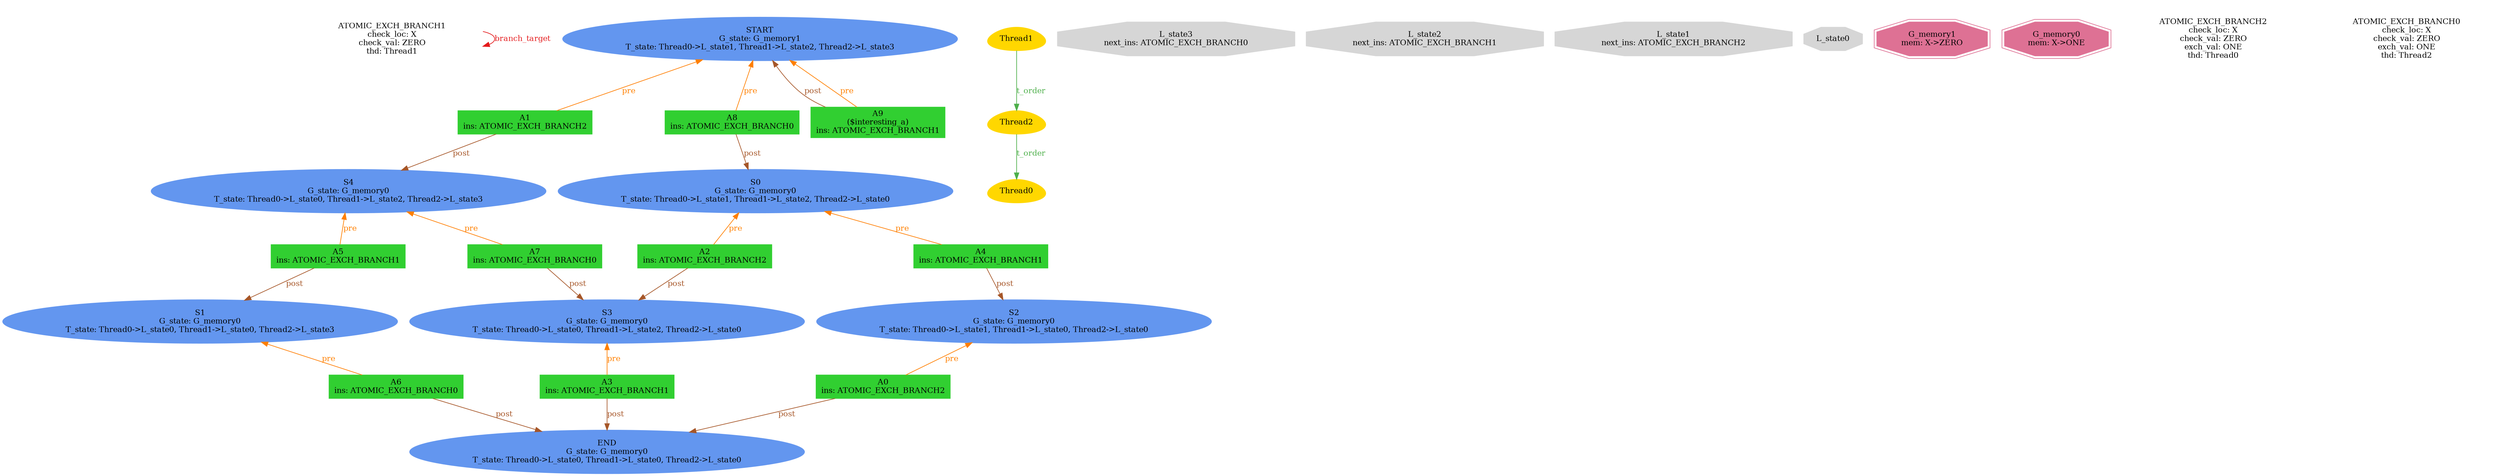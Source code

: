 digraph "graph" {
graph [fontsize=12]
node [fontsize=12]
edge [fontsize=12]
rankdir=TB;
"N26" -> "N26" [uuid = "<ATOMIC_EXCH_BRANCH1, ATOMIC_EXCH_BRANCH1>", color = "#e41a1c", fontcolor = "#e41a1c", style = "solid", label = "branch_target", dir = "forward", weight = "1"]
"N21" -> "N11" [uuid = "<A0, END>", color = "#a65628", fontcolor = "#a65628", style = "solid", label = "post", dir = "forward", weight = "1"]
"N19" -> "N18" [uuid = "<A1, S4>", color = "#a65628", fontcolor = "#a65628", style = "solid", label = "post", dir = "forward", weight = "1"]
"N20" -> "N16" [uuid = "<A2, S3>", color = "#a65628", fontcolor = "#a65628", style = "solid", label = "post", dir = "forward", weight = "1"]
"N15" -> "N11" [uuid = "<A3, END>", color = "#a65628", fontcolor = "#a65628", style = "solid", label = "post", dir = "forward", weight = "1"]
"N23" -> "N22" [uuid = "<A4, S2>", color = "#a65628", fontcolor = "#a65628", style = "solid", label = "post", dir = "forward", weight = "1"]
"N14" -> "N13" [uuid = "<A5, S1>", color = "#a65628", fontcolor = "#a65628", style = "solid", label = "post", dir = "forward", weight = "1"]
"N12" -> "N11" [uuid = "<A6, END>", color = "#a65628", fontcolor = "#a65628", style = "solid", label = "post", dir = "forward", weight = "1"]
"N17" -> "N16" [uuid = "<A7, S3>", color = "#a65628", fontcolor = "#a65628", style = "solid", label = "post", dir = "forward", weight = "1"]
"N25" -> "N24" [uuid = "<A8, S0>", color = "#a65628", fontcolor = "#a65628", style = "solid", label = "post", dir = "forward", weight = "1"]
"N28" -> "N27" [uuid = "<A9, START>", color = "#a65628", fontcolor = "#a65628", style = "solid", label = "post", dir = "back", weight = "1"]
"N22" -> "N21" [uuid = "<A0, S2>", color = "#ff7f00", fontcolor = "#ff7f00", style = "solid", label = "pre", dir = "back", weight = "1"]
"N28" -> "N19" [uuid = "<A1, START>", color = "#ff7f00", fontcolor = "#ff7f00", style = "solid", label = "pre", dir = "back", weight = "1"]
"N24" -> "N20" [uuid = "<A2, S0>", color = "#ff7f00", fontcolor = "#ff7f00", style = "solid", label = "pre", dir = "back", weight = "1"]
"N16" -> "N15" [uuid = "<A3, S3>", color = "#ff7f00", fontcolor = "#ff7f00", style = "solid", label = "pre", dir = "back", weight = "1"]
"N24" -> "N23" [uuid = "<A4, S0>", color = "#ff7f00", fontcolor = "#ff7f00", style = "solid", label = "pre", dir = "back", weight = "1"]
"N18" -> "N14" [uuid = "<A5, S4>", color = "#ff7f00", fontcolor = "#ff7f00", style = "solid", label = "pre", dir = "back", weight = "1"]
"N13" -> "N12" [uuid = "<A6, S1>", color = "#ff7f00", fontcolor = "#ff7f00", style = "solid", label = "pre", dir = "back", weight = "1"]
"N18" -> "N17" [uuid = "<A7, S4>", color = "#ff7f00", fontcolor = "#ff7f00", style = "solid", label = "pre", dir = "back", weight = "1"]
"N28" -> "N25" [uuid = "<A8, START>", color = "#ff7f00", fontcolor = "#ff7f00", style = "solid", label = "pre", dir = "back", weight = "1"]
"N28" -> "N27" [uuid = "<A9, START>", color = "#ff7f00", fontcolor = "#ff7f00", style = "solid", label = "pre", dir = "back", weight = "1"]
"N10" -> "N9" [uuid = "<Thread1, Thread2>", color = "#4daf4a", fontcolor = "#4daf4a", style = "solid", label = "t_order", dir = "forward", weight = "1"]
"N9" -> "N8" [uuid = "<Thread2, Thread0>", color = "#4daf4a", fontcolor = "#4daf4a", style = "solid", label = "t_order", dir = "forward", weight = "1"]
"N0" [uuid="L_state3", label="L_state3\nnext_ins: ATOMIC_EXCH_BRANCH0", color="#d6d6d6", fontcolor = "#000000", shape = "octagon", style = "filled, solid"]
"N1" [uuid="L_state2", label="L_state2\nnext_ins: ATOMIC_EXCH_BRANCH1", color="#d6d6d6", fontcolor = "#000000", shape = "octagon", style = "filled, solid"]
"N2" [uuid="L_state1", label="L_state1\nnext_ins: ATOMIC_EXCH_BRANCH2", color="#d6d6d6", fontcolor = "#000000", shape = "octagon", style = "filled, solid"]
"N3" [uuid="L_state0", label="L_state0", color="#d6d6d6", fontcolor = "#000000", shape = "octagon", style = "filled, solid"]
"N4" [uuid="G_memory1", label="G_memory1\nmem: X->ZERO", color="#de7194", fontcolor = "#000000", shape = "doubleoctagon", style = "filled, solid"]
"N5" [uuid="G_memory0", label="G_memory0\nmem: X->ONE", color="#de7194", fontcolor = "#000000", shape = "doubleoctagon", style = "filled, solid"]
"N6" [uuid="ATOMIC_EXCH_BRANCH2", label="ATOMIC_EXCH_BRANCH2\ncheck_loc: X\ncheck_val: ZERO\nexch_val: ONE\nthd: Thread0", color="#ffffff", fontcolor = "#000000", shape = "octagon", style = "filled, solid"]
"N7" [uuid="ATOMIC_EXCH_BRANCH0", label="ATOMIC_EXCH_BRANCH0\ncheck_loc: X\ncheck_val: ZERO\nexch_val: ONE\nthd: Thread2", color="#ffffff", fontcolor = "#000000", shape = "octagon", style = "filled, solid"]
"N8" [uuid="Thread0", label="Thread0", color="#ffd700", fontcolor = "#000000", shape = "egg", style = "filled, solid"]
"N9" [uuid="Thread2", label="Thread2", color="#ffd700", fontcolor = "#000000", shape = "egg", style = "filled, solid"]
"N10" [uuid="Thread1", label="Thread1", color="#ffd700", fontcolor = "#000000", shape = "egg", style = "filled, solid"]
"N11" [uuid="END", label="END\nG_state: G_memory0\nT_state: Thread0->L_state0, Thread1->L_state0, Thread2->L_state0", color="#6396ef", fontcolor = "#000000", shape = "ellipse", style = "filled, solid"]
"N12" [uuid="A6", label="A6\nins: ATOMIC_EXCH_BRANCH0", color="#31cf31", fontcolor = "#000000", shape = "box", style = "filled, solid"]
"N13" [uuid="S1", label="S1\nG_state: G_memory0\nT_state: Thread0->L_state0, Thread1->L_state0, Thread2->L_state3", color="#6396ef", fontcolor = "#000000", shape = "ellipse", style = "filled, solid"]
"N14" [uuid="A5", label="A5\nins: ATOMIC_EXCH_BRANCH1", color="#31cf31", fontcolor = "#000000", shape = "box", style = "filled, solid"]
"N15" [uuid="A3", label="A3\nins: ATOMIC_EXCH_BRANCH1", color="#31cf31", fontcolor = "#000000", shape = "box", style = "filled, solid"]
"N16" [uuid="S3", label="S3\nG_state: G_memory0\nT_state: Thread0->L_state0, Thread1->L_state2, Thread2->L_state0", color="#6396ef", fontcolor = "#000000", shape = "ellipse", style = "filled, solid"]
"N17" [uuid="A7", label="A7\nins: ATOMIC_EXCH_BRANCH0", color="#31cf31", fontcolor = "#000000", shape = "box", style = "filled, solid"]
"N18" [uuid="S4", label="S4\nG_state: G_memory0\nT_state: Thread0->L_state0, Thread1->L_state2, Thread2->L_state3", color="#6396ef", fontcolor = "#000000", shape = "ellipse", style = "filled, solid"]
"N19" [uuid="A1", label="A1\nins: ATOMIC_EXCH_BRANCH2", color="#31cf31", fontcolor = "#000000", shape = "box", style = "filled, solid"]
"N20" [uuid="A2", label="A2\nins: ATOMIC_EXCH_BRANCH2", color="#31cf31", fontcolor = "#000000", shape = "box", style = "filled, solid"]
"N21" [uuid="A0", label="A0\nins: ATOMIC_EXCH_BRANCH2", color="#31cf31", fontcolor = "#000000", shape = "box", style = "filled, solid"]
"N22" [uuid="S2", label="S2\nG_state: G_memory0\nT_state: Thread0->L_state1, Thread1->L_state0, Thread2->L_state0", color="#6396ef", fontcolor = "#000000", shape = "ellipse", style = "filled, solid"]
"N23" [uuid="A4", label="A4\nins: ATOMIC_EXCH_BRANCH1", color="#31cf31", fontcolor = "#000000", shape = "box", style = "filled, solid"]
"N24" [uuid="S0", label="S0\nG_state: G_memory0\nT_state: Thread0->L_state1, Thread1->L_state2, Thread2->L_state0", color="#6396ef", fontcolor = "#000000", shape = "ellipse", style = "filled, solid"]
"N25" [uuid="A8", label="A8\nins: ATOMIC_EXCH_BRANCH0", color="#31cf31", fontcolor = "#000000", shape = "box", style = "filled, solid"]
"N26" [uuid="ATOMIC_EXCH_BRANCH1", label="ATOMIC_EXCH_BRANCH1\ncheck_loc: X\ncheck_val: ZERO\nthd: Thread1", color="#ffffff", fontcolor = "#000000", shape = "octagon", style = "filled, solid"]
"N27" [uuid="A9", label="A9\n($interesting_a)\nins: ATOMIC_EXCH_BRANCH1", color="#31cf31", fontcolor = "#000000", shape = "box", style = "filled, solid"]
"N28" [uuid="START", label="START\nG_state: G_memory1\nT_state: Thread0->L_state1, Thread1->L_state2, Thread2->L_state3", color="#6396ef", fontcolor = "#000000", shape = "ellipse", style = "filled, solid"]
}
